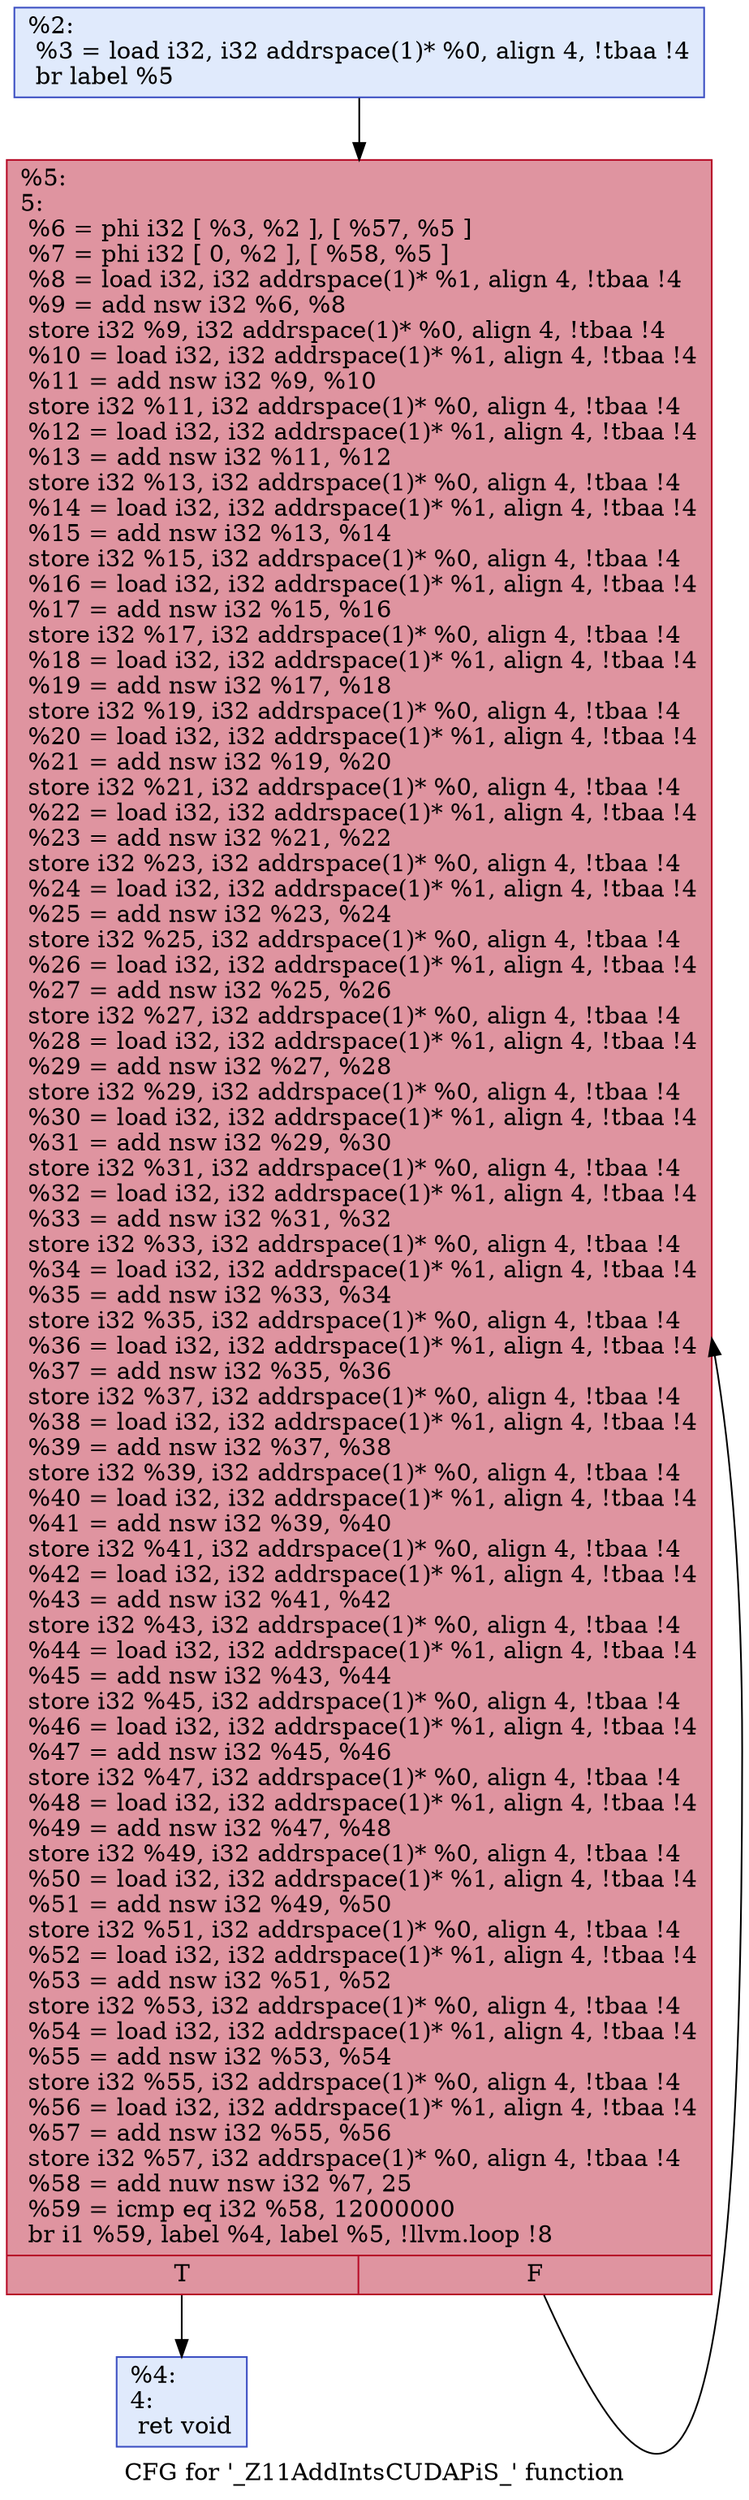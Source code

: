 digraph "CFG for '_Z11AddIntsCUDAPiS_' function" {
	label="CFG for '_Z11AddIntsCUDAPiS_' function";

	Node0x48e3920 [shape=record,color="#3d50c3ff", style=filled, fillcolor="#b9d0f970",label="{%2:\l  %3 = load i32, i32 addrspace(1)* %0, align 4, !tbaa !4\l  br label %5\l}"];
	Node0x48e3920 -> Node0x48e4550;
	Node0x48e4650 [shape=record,color="#3d50c3ff", style=filled, fillcolor="#b9d0f970",label="{%4:\l4:                                                \l  ret void\l}"];
	Node0x48e4550 [shape=record,color="#b70d28ff", style=filled, fillcolor="#b70d2870",label="{%5:\l5:                                                \l  %6 = phi i32 [ %3, %2 ], [ %57, %5 ]\l  %7 = phi i32 [ 0, %2 ], [ %58, %5 ]\l  %8 = load i32, i32 addrspace(1)* %1, align 4, !tbaa !4\l  %9 = add nsw i32 %6, %8\l  store i32 %9, i32 addrspace(1)* %0, align 4, !tbaa !4\l  %10 = load i32, i32 addrspace(1)* %1, align 4, !tbaa !4\l  %11 = add nsw i32 %9, %10\l  store i32 %11, i32 addrspace(1)* %0, align 4, !tbaa !4\l  %12 = load i32, i32 addrspace(1)* %1, align 4, !tbaa !4\l  %13 = add nsw i32 %11, %12\l  store i32 %13, i32 addrspace(1)* %0, align 4, !tbaa !4\l  %14 = load i32, i32 addrspace(1)* %1, align 4, !tbaa !4\l  %15 = add nsw i32 %13, %14\l  store i32 %15, i32 addrspace(1)* %0, align 4, !tbaa !4\l  %16 = load i32, i32 addrspace(1)* %1, align 4, !tbaa !4\l  %17 = add nsw i32 %15, %16\l  store i32 %17, i32 addrspace(1)* %0, align 4, !tbaa !4\l  %18 = load i32, i32 addrspace(1)* %1, align 4, !tbaa !4\l  %19 = add nsw i32 %17, %18\l  store i32 %19, i32 addrspace(1)* %0, align 4, !tbaa !4\l  %20 = load i32, i32 addrspace(1)* %1, align 4, !tbaa !4\l  %21 = add nsw i32 %19, %20\l  store i32 %21, i32 addrspace(1)* %0, align 4, !tbaa !4\l  %22 = load i32, i32 addrspace(1)* %1, align 4, !tbaa !4\l  %23 = add nsw i32 %21, %22\l  store i32 %23, i32 addrspace(1)* %0, align 4, !tbaa !4\l  %24 = load i32, i32 addrspace(1)* %1, align 4, !tbaa !4\l  %25 = add nsw i32 %23, %24\l  store i32 %25, i32 addrspace(1)* %0, align 4, !tbaa !4\l  %26 = load i32, i32 addrspace(1)* %1, align 4, !tbaa !4\l  %27 = add nsw i32 %25, %26\l  store i32 %27, i32 addrspace(1)* %0, align 4, !tbaa !4\l  %28 = load i32, i32 addrspace(1)* %1, align 4, !tbaa !4\l  %29 = add nsw i32 %27, %28\l  store i32 %29, i32 addrspace(1)* %0, align 4, !tbaa !4\l  %30 = load i32, i32 addrspace(1)* %1, align 4, !tbaa !4\l  %31 = add nsw i32 %29, %30\l  store i32 %31, i32 addrspace(1)* %0, align 4, !tbaa !4\l  %32 = load i32, i32 addrspace(1)* %1, align 4, !tbaa !4\l  %33 = add nsw i32 %31, %32\l  store i32 %33, i32 addrspace(1)* %0, align 4, !tbaa !4\l  %34 = load i32, i32 addrspace(1)* %1, align 4, !tbaa !4\l  %35 = add nsw i32 %33, %34\l  store i32 %35, i32 addrspace(1)* %0, align 4, !tbaa !4\l  %36 = load i32, i32 addrspace(1)* %1, align 4, !tbaa !4\l  %37 = add nsw i32 %35, %36\l  store i32 %37, i32 addrspace(1)* %0, align 4, !tbaa !4\l  %38 = load i32, i32 addrspace(1)* %1, align 4, !tbaa !4\l  %39 = add nsw i32 %37, %38\l  store i32 %39, i32 addrspace(1)* %0, align 4, !tbaa !4\l  %40 = load i32, i32 addrspace(1)* %1, align 4, !tbaa !4\l  %41 = add nsw i32 %39, %40\l  store i32 %41, i32 addrspace(1)* %0, align 4, !tbaa !4\l  %42 = load i32, i32 addrspace(1)* %1, align 4, !tbaa !4\l  %43 = add nsw i32 %41, %42\l  store i32 %43, i32 addrspace(1)* %0, align 4, !tbaa !4\l  %44 = load i32, i32 addrspace(1)* %1, align 4, !tbaa !4\l  %45 = add nsw i32 %43, %44\l  store i32 %45, i32 addrspace(1)* %0, align 4, !tbaa !4\l  %46 = load i32, i32 addrspace(1)* %1, align 4, !tbaa !4\l  %47 = add nsw i32 %45, %46\l  store i32 %47, i32 addrspace(1)* %0, align 4, !tbaa !4\l  %48 = load i32, i32 addrspace(1)* %1, align 4, !tbaa !4\l  %49 = add nsw i32 %47, %48\l  store i32 %49, i32 addrspace(1)* %0, align 4, !tbaa !4\l  %50 = load i32, i32 addrspace(1)* %1, align 4, !tbaa !4\l  %51 = add nsw i32 %49, %50\l  store i32 %51, i32 addrspace(1)* %0, align 4, !tbaa !4\l  %52 = load i32, i32 addrspace(1)* %1, align 4, !tbaa !4\l  %53 = add nsw i32 %51, %52\l  store i32 %53, i32 addrspace(1)* %0, align 4, !tbaa !4\l  %54 = load i32, i32 addrspace(1)* %1, align 4, !tbaa !4\l  %55 = add nsw i32 %53, %54\l  store i32 %55, i32 addrspace(1)* %0, align 4, !tbaa !4\l  %56 = load i32, i32 addrspace(1)* %1, align 4, !tbaa !4\l  %57 = add nsw i32 %55, %56\l  store i32 %57, i32 addrspace(1)* %0, align 4, !tbaa !4\l  %58 = add nuw nsw i32 %7, 25\l  %59 = icmp eq i32 %58, 12000000\l  br i1 %59, label %4, label %5, !llvm.loop !8\l|{<s0>T|<s1>F}}"];
	Node0x48e4550:s0 -> Node0x48e4650;
	Node0x48e4550:s1 -> Node0x48e4550;
}
